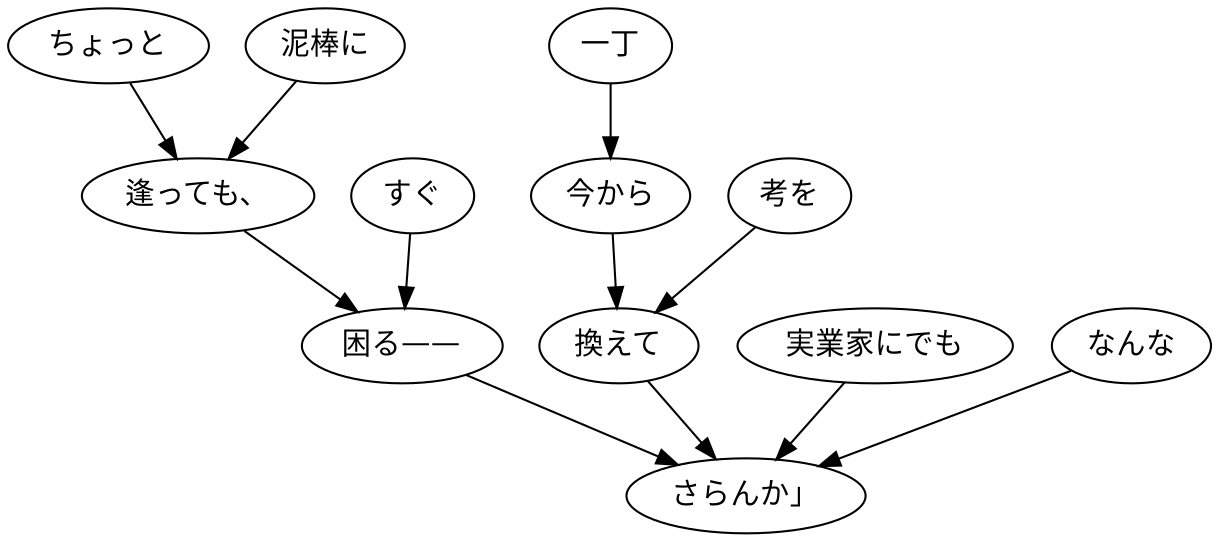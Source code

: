 digraph graph3095 {
	node0 [label="ちょっと"];
	node1 [label="泥棒に"];
	node2 [label="逢っても、"];
	node3 [label="すぐ"];
	node4 [label="困る——"];
	node5 [label="一丁"];
	node6 [label="今から"];
	node7 [label="考を"];
	node8 [label="換えて"];
	node9 [label="実業家にでも"];
	node10 [label="なんな"];
	node11 [label="さらんか」"];
	node0 -> node2;
	node1 -> node2;
	node2 -> node4;
	node3 -> node4;
	node4 -> node11;
	node5 -> node6;
	node6 -> node8;
	node7 -> node8;
	node8 -> node11;
	node9 -> node11;
	node10 -> node11;
}
